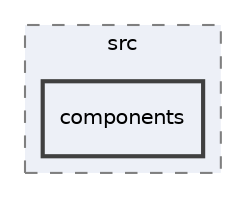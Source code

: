 digraph "/home/francisco/Projects/gameEngines/Pong/pichon/src/components"
{
 // LATEX_PDF_SIZE
  edge [fontname="Helvetica",fontsize="10",labelfontname="Helvetica",labelfontsize="10"];
  node [fontname="Helvetica",fontsize="10",shape=record];
  compound=true
  subgraph clusterdir_30f972c96830f0a28879ad143ee5916b {
    graph [ bgcolor="#edf0f7", pencolor="grey50", style="filled,dashed,", label="src", fontname="Helvetica", fontsize="10", URL="dir_30f972c96830f0a28879ad143ee5916b.html"]
  dir_2f93cf2f44534e8cb17af677f4effd7b [shape=box, label="components", style="filled,bold,", fillcolor="#edf0f7", color="grey25", URL="dir_2f93cf2f44534e8cb17af677f4effd7b.html"];
  }
}
